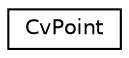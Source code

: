 digraph "Graphical Class Hierarchy"
{
 // LATEX_PDF_SIZE
  edge [fontname="Helvetica",fontsize="10",labelfontname="Helvetica",labelfontsize="10"];
  node [fontname="Helvetica",fontsize="10",shape=record];
  rankdir="LR";
  Node0 [label="CvPoint",height=0.2,width=0.4,color="black", fillcolor="white", style="filled",URL="$struct_cv_point.html",tooltip=" "];
}
